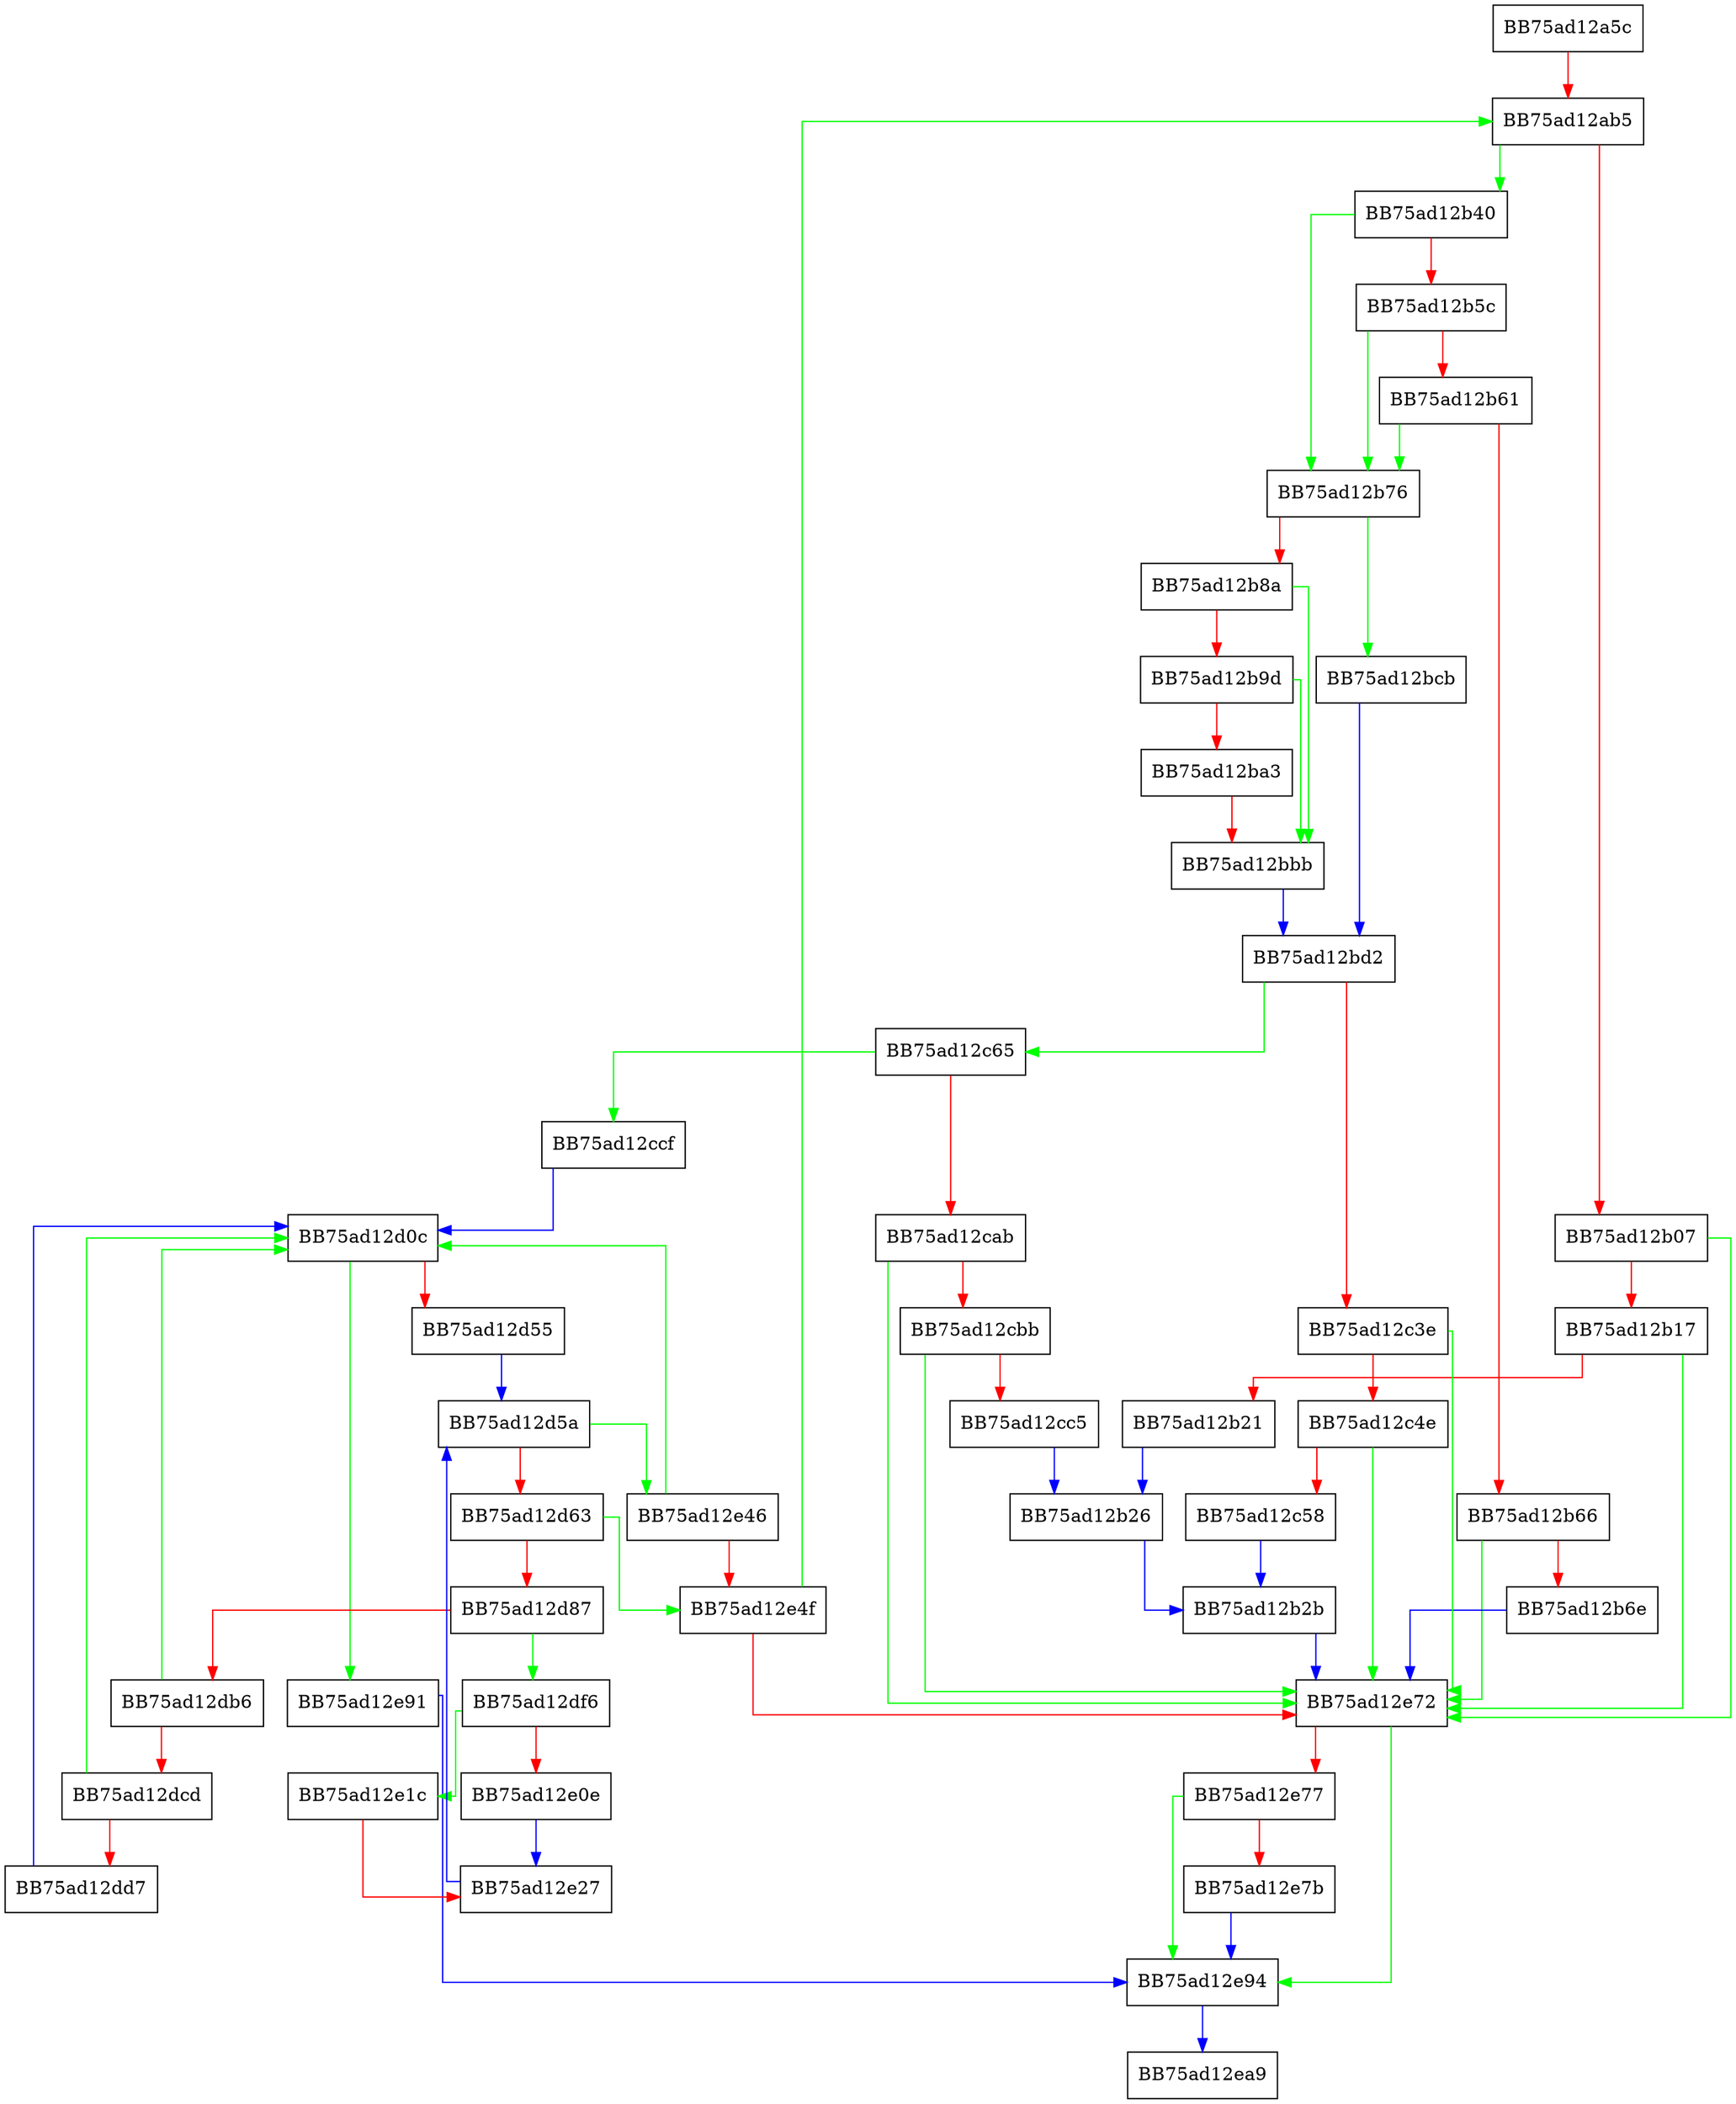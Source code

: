 digraph RebuildImports {
  node [shape="box"];
  graph [splines=ortho];
  BB75ad12a5c -> BB75ad12ab5 [color="red"];
  BB75ad12ab5 -> BB75ad12b40 [color="green"];
  BB75ad12ab5 -> BB75ad12b07 [color="red"];
  BB75ad12b07 -> BB75ad12e72 [color="green"];
  BB75ad12b07 -> BB75ad12b17 [color="red"];
  BB75ad12b17 -> BB75ad12e72 [color="green"];
  BB75ad12b17 -> BB75ad12b21 [color="red"];
  BB75ad12b21 -> BB75ad12b26 [color="blue"];
  BB75ad12b26 -> BB75ad12b2b [color="blue"];
  BB75ad12b2b -> BB75ad12e72 [color="blue"];
  BB75ad12b40 -> BB75ad12b76 [color="green"];
  BB75ad12b40 -> BB75ad12b5c [color="red"];
  BB75ad12b5c -> BB75ad12b76 [color="green"];
  BB75ad12b5c -> BB75ad12b61 [color="red"];
  BB75ad12b61 -> BB75ad12b76 [color="green"];
  BB75ad12b61 -> BB75ad12b66 [color="red"];
  BB75ad12b66 -> BB75ad12e72 [color="green"];
  BB75ad12b66 -> BB75ad12b6e [color="red"];
  BB75ad12b6e -> BB75ad12e72 [color="blue"];
  BB75ad12b76 -> BB75ad12bcb [color="green"];
  BB75ad12b76 -> BB75ad12b8a [color="red"];
  BB75ad12b8a -> BB75ad12bbb [color="green"];
  BB75ad12b8a -> BB75ad12b9d [color="red"];
  BB75ad12b9d -> BB75ad12bbb [color="green"];
  BB75ad12b9d -> BB75ad12ba3 [color="red"];
  BB75ad12ba3 -> BB75ad12bbb [color="red"];
  BB75ad12bbb -> BB75ad12bd2 [color="blue"];
  BB75ad12bcb -> BB75ad12bd2 [color="blue"];
  BB75ad12bd2 -> BB75ad12c65 [color="green"];
  BB75ad12bd2 -> BB75ad12c3e [color="red"];
  BB75ad12c3e -> BB75ad12e72 [color="green"];
  BB75ad12c3e -> BB75ad12c4e [color="red"];
  BB75ad12c4e -> BB75ad12e72 [color="green"];
  BB75ad12c4e -> BB75ad12c58 [color="red"];
  BB75ad12c58 -> BB75ad12b2b [color="blue"];
  BB75ad12c65 -> BB75ad12ccf [color="green"];
  BB75ad12c65 -> BB75ad12cab [color="red"];
  BB75ad12cab -> BB75ad12e72 [color="green"];
  BB75ad12cab -> BB75ad12cbb [color="red"];
  BB75ad12cbb -> BB75ad12e72 [color="green"];
  BB75ad12cbb -> BB75ad12cc5 [color="red"];
  BB75ad12cc5 -> BB75ad12b26 [color="blue"];
  BB75ad12ccf -> BB75ad12d0c [color="blue"];
  BB75ad12d0c -> BB75ad12e91 [color="green"];
  BB75ad12d0c -> BB75ad12d55 [color="red"];
  BB75ad12d55 -> BB75ad12d5a [color="blue"];
  BB75ad12d5a -> BB75ad12e46 [color="green"];
  BB75ad12d5a -> BB75ad12d63 [color="red"];
  BB75ad12d63 -> BB75ad12e4f [color="green"];
  BB75ad12d63 -> BB75ad12d87 [color="red"];
  BB75ad12d87 -> BB75ad12df6 [color="green"];
  BB75ad12d87 -> BB75ad12db6 [color="red"];
  BB75ad12db6 -> BB75ad12d0c [color="green"];
  BB75ad12db6 -> BB75ad12dcd [color="red"];
  BB75ad12dcd -> BB75ad12d0c [color="green"];
  BB75ad12dcd -> BB75ad12dd7 [color="red"];
  BB75ad12dd7 -> BB75ad12d0c [color="blue"];
  BB75ad12df6 -> BB75ad12e1c [color="green"];
  BB75ad12df6 -> BB75ad12e0e [color="red"];
  BB75ad12e0e -> BB75ad12e27 [color="blue"];
  BB75ad12e1c -> BB75ad12e27 [color="red"];
  BB75ad12e27 -> BB75ad12d5a [color="blue"];
  BB75ad12e46 -> BB75ad12d0c [color="green"];
  BB75ad12e46 -> BB75ad12e4f [color="red"];
  BB75ad12e4f -> BB75ad12ab5 [color="green"];
  BB75ad12e4f -> BB75ad12e72 [color="red"];
  BB75ad12e72 -> BB75ad12e94 [color="green"];
  BB75ad12e72 -> BB75ad12e77 [color="red"];
  BB75ad12e77 -> BB75ad12e94 [color="green"];
  BB75ad12e77 -> BB75ad12e7b [color="red"];
  BB75ad12e7b -> BB75ad12e94 [color="blue"];
  BB75ad12e91 -> BB75ad12e94 [color="blue"];
  BB75ad12e94 -> BB75ad12ea9 [color="blue"];
}